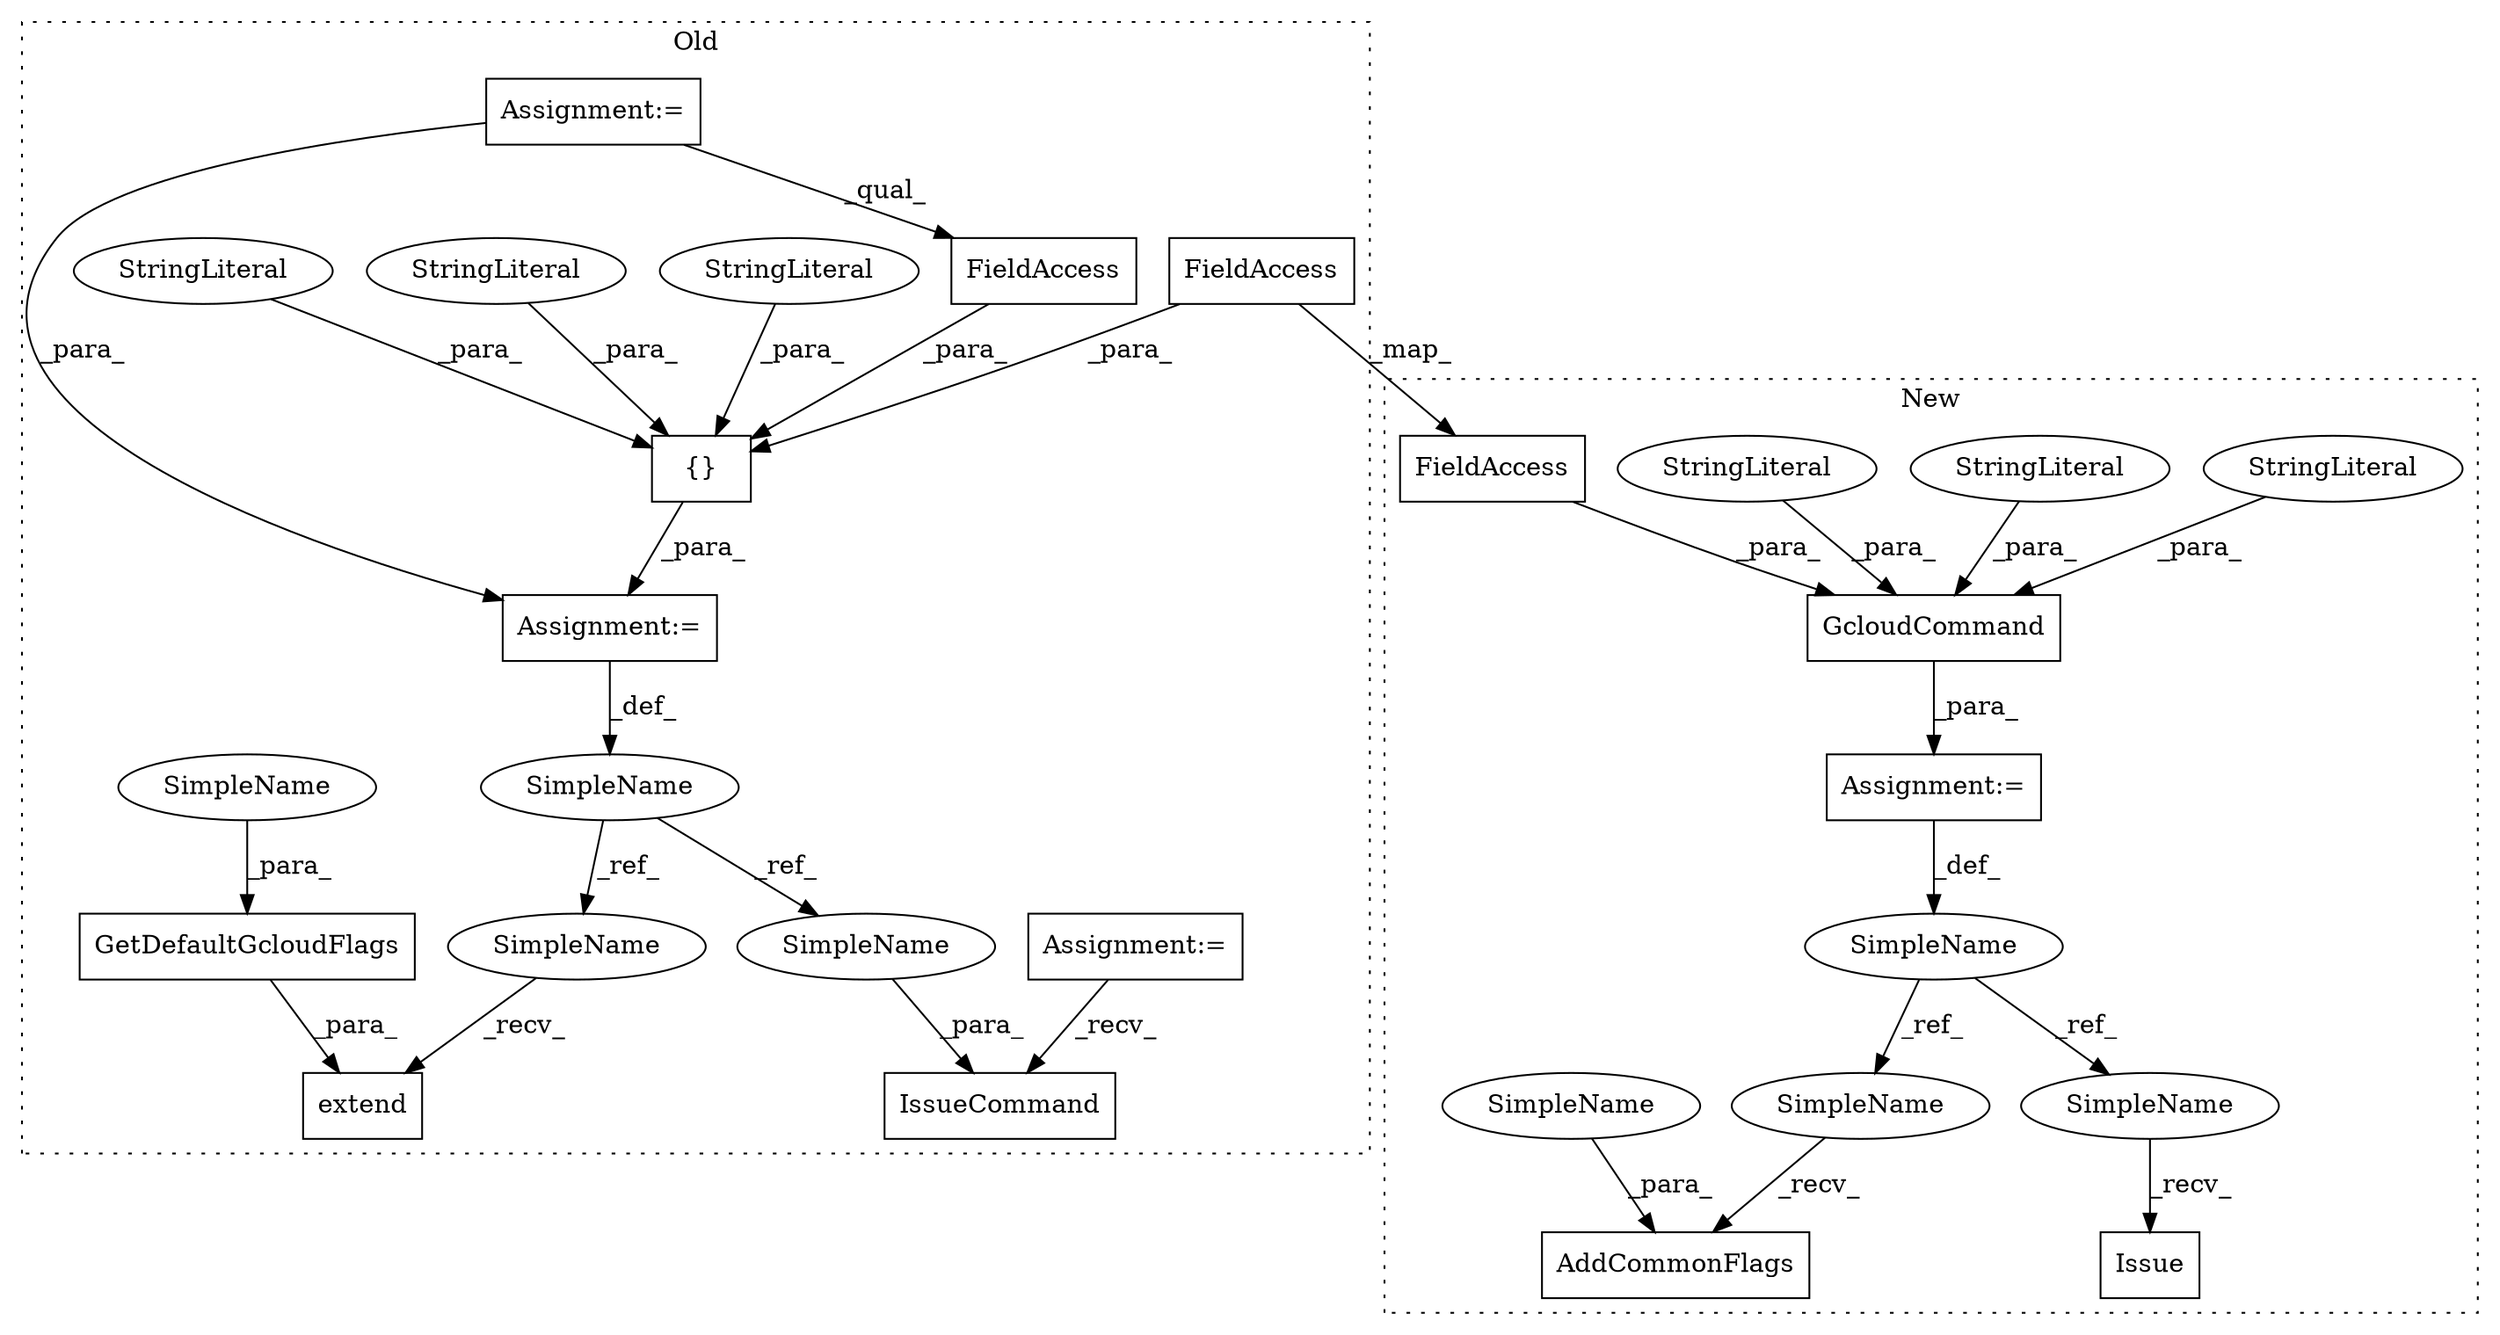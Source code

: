 digraph G {
subgraph cluster0 {
1 [label="GetDefaultGcloudFlags" a="32" s="1039,1065" l="22,1" shape="box"];
3 [label="extend" a="32" s="1027,1066" l="7,1" shape="box"];
6 [label="{}" a="4" s="889,1009" l="1,1" shape="box"];
8 [label="IssueCommand" a="32" s="1081,1104" l="13,1" shape="box"];
9 [label="FieldAccess" a="22" s="890" l="17" shape="box"];
10 [label="SimpleName" a="42" s="866" l="10" shape="ellipse"];
12 [label="StringLiteral" a="45" s="954" l="9" shape="ellipse"];
13 [label="Assignment:=" a="7" s="876" l="1" shape="box"];
17 [label="Assignment:=" a="7" s="853" l="7" shape="box"];
18 [label="StringLiteral" a="45" s="918" l="16" shape="ellipse"];
19 [label="StringLiteral" a="45" s="908" l="9" shape="ellipse"];
21 [label="FieldAccess" a="22" s="944" l="9" shape="box"];
22 [label="Assignment:=" a="7" s="835" l="5" shape="box"];
23 [label="SimpleName" a="42" s="1061" l="4" shape="ellipse"];
24 [label="SimpleName" a="42" s="1094" l="10" shape="ellipse"];
25 [label="SimpleName" a="42" s="1016" l="10" shape="ellipse"];
label = "Old";
style="dotted";
}
subgraph cluster1 {
2 [label="Issue" a="32" s="1139" l="7" shape="box"];
4 [label="SimpleName" a="42" s="835" l="3" shape="ellipse"];
5 [label="AddCommonFlags" a="32" s="1109,1128" l="15,1" shape="box"];
7 [label="GcloudCommand" a="32" s="844,903" l="14,1" shape="box"];
11 [label="StringLiteral" a="45" s="868" l="16" shape="ellipse"];
14 [label="Assignment:=" a="7" s="838" l="1" shape="box"];
15 [label="StringLiteral" a="45" s="885" l="8" shape="ellipse"];
16 [label="StringLiteral" a="45" s="858" l="9" shape="ellipse"];
20 [label="FieldAccess" a="22" s="894" l="9" shape="box"];
26 [label="SimpleName" a="42" s="1105" l="3" shape="ellipse"];
27 [label="SimpleName" a="42" s="1135" l="3" shape="ellipse"];
28 [label="SimpleName" a="42" s="1124" l="4" shape="ellipse"];
label = "New";
style="dotted";
}
1 -> 3 [label="_para_"];
4 -> 27 [label="_ref_"];
4 -> 26 [label="_ref_"];
6 -> 13 [label="_para_"];
7 -> 14 [label="_para_"];
9 -> 6 [label="_para_"];
10 -> 24 [label="_ref_"];
10 -> 25 [label="_ref_"];
11 -> 7 [label="_para_"];
12 -> 6 [label="_para_"];
13 -> 10 [label="_def_"];
14 -> 4 [label="_def_"];
15 -> 7 [label="_para_"];
16 -> 7 [label="_para_"];
17 -> 8 [label="_recv_"];
18 -> 6 [label="_para_"];
19 -> 6 [label="_para_"];
20 -> 7 [label="_para_"];
21 -> 6 [label="_para_"];
21 -> 20 [label="_map_"];
22 -> 13 [label="_para_"];
22 -> 9 [label="_qual_"];
23 -> 1 [label="_para_"];
24 -> 8 [label="_para_"];
25 -> 3 [label="_recv_"];
26 -> 5 [label="_recv_"];
27 -> 2 [label="_recv_"];
28 -> 5 [label="_para_"];
}